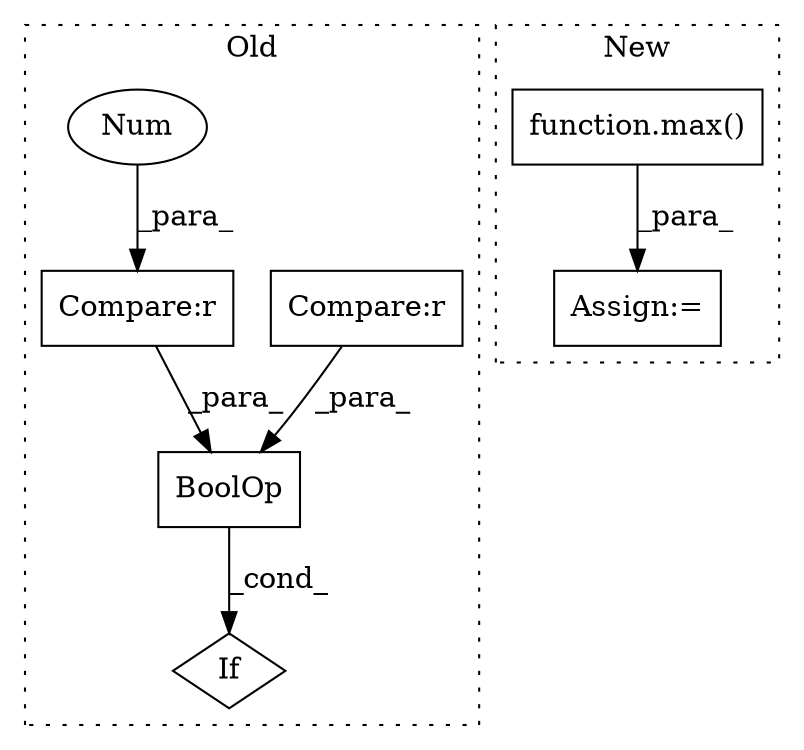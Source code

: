 digraph G {
subgraph cluster0 {
1 [label="BoolOp" a="72" s="2111" l="3" shape="box"];
3 [label="Compare:r" a="40" s="2111" l="15" shape="box"];
4 [label="Compare:r" a="40" s="2131" l="18" shape="box"];
6 [label="Num" a="76" s="2125" l="1" shape="ellipse"];
7 [label="If" a="96" s="2090" l="3" shape="diamond"];
label = "Old";
style="dotted";
}
subgraph cluster1 {
2 [label="function.max()" a="75" s="2459,2484" l="4,1" shape="box"];
5 [label="Assign:=" a="68" s="2456" l="3" shape="box"];
label = "New";
style="dotted";
}
1 -> 7 [label="_cond_"];
2 -> 5 [label="_para_"];
3 -> 1 [label="_para_"];
4 -> 1 [label="_para_"];
6 -> 3 [label="_para_"];
}